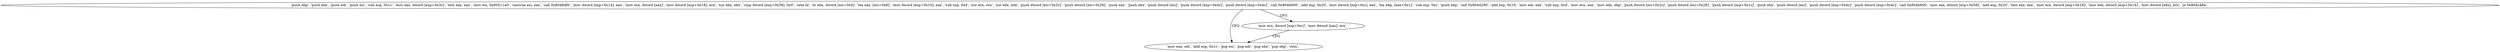 digraph "func" {
"134530016" [label = "'push ebp', 'push ebx', 'push edi', 'push esi', 'sub esp, 0x1c', 'mov eax, dword [esp+0x3c]', 'test eax, eax', 'mov esi, 0x80511a0', 'cmovne esi, eax', 'call 0x8048df0', 'mov dword [esp+0x14], eax', 'mov ecx, dword [eax]', 'mov dword [esp+0x18], ecx', 'xor ebx, ebx', 'cmp dword [esp+0x38], 0x0', 'sete bl', 'or ebx, dword [esi+0x4]', 'lea eax, [esi+0x8]', 'mov dword [esp+0x10], eax', 'sub esp, 0x4', 'xor ecx, ecx', 'xor edx, edx', 'push dword [esi+0x2c]', 'push dword [esi+0x28]', 'push eax', 'push ebx', 'push dword [esi]', 'push dword [esp+0x4c]', 'push dword [esp+0x4c]', 'call 0x804b600', 'add esp, 0x20', 'mov dword [esp+0xc], eax', 'lea ebp, [eax+0x1]', 'sub esp, 0xc', 'push ebp', 'call 0x804d290', 'add esp, 0x10', 'mov edi, eax', 'sub esp, 0x4', 'mov ecx, eax', 'mov edx, ebp', 'push dword [esi+0x2c]', 'push dword [esi+0x28]', 'push dword [esp+0x1c]', 'push ebx', 'push dword [esi]', 'push dword [esp+0x4c]', 'push dword [esp+0x4c]', 'call 0x804b600', 'mov eax, dword [esp+0x58]', 'add esp, 0x20', 'test eax, eax', 'mov ecx, dword [esp+0x18]', 'mov edx, dword [esp+0x14]', 'mov dword [edx], ecx', 'je 0x804c48a', " ]
"134530186" [label = "'mov eax, edi', 'add esp, 0x1c', 'pop esi', 'pop edi', 'pop ebx', 'pop ebp', 'retn', " ]
"134530180" [label = "'mov ecx, dword [esp+0xc]', 'mov dword [eax], ecx', " ]
"134530016" -> "134530186" [ label = "CFG" ]
"134530016" -> "134530180" [ label = "CFG" ]
"134530180" -> "134530186" [ label = "CFG" ]
}
